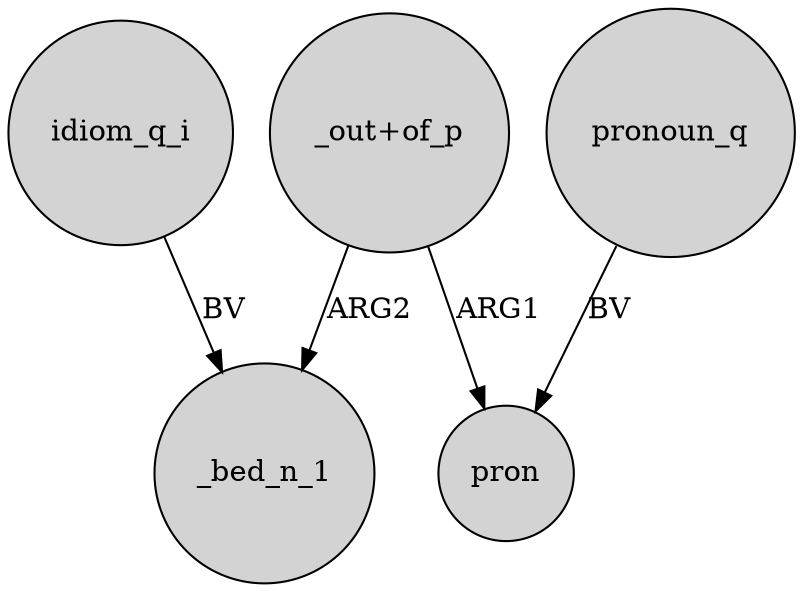 digraph {
	node [shape=circle style=filled]
	idiom_q_i -> _bed_n_1 [label=BV]
	"_out+of_p" -> pron [label=ARG1]
	"_out+of_p" -> _bed_n_1 [label=ARG2]
	pronoun_q -> pron [label=BV]
}
